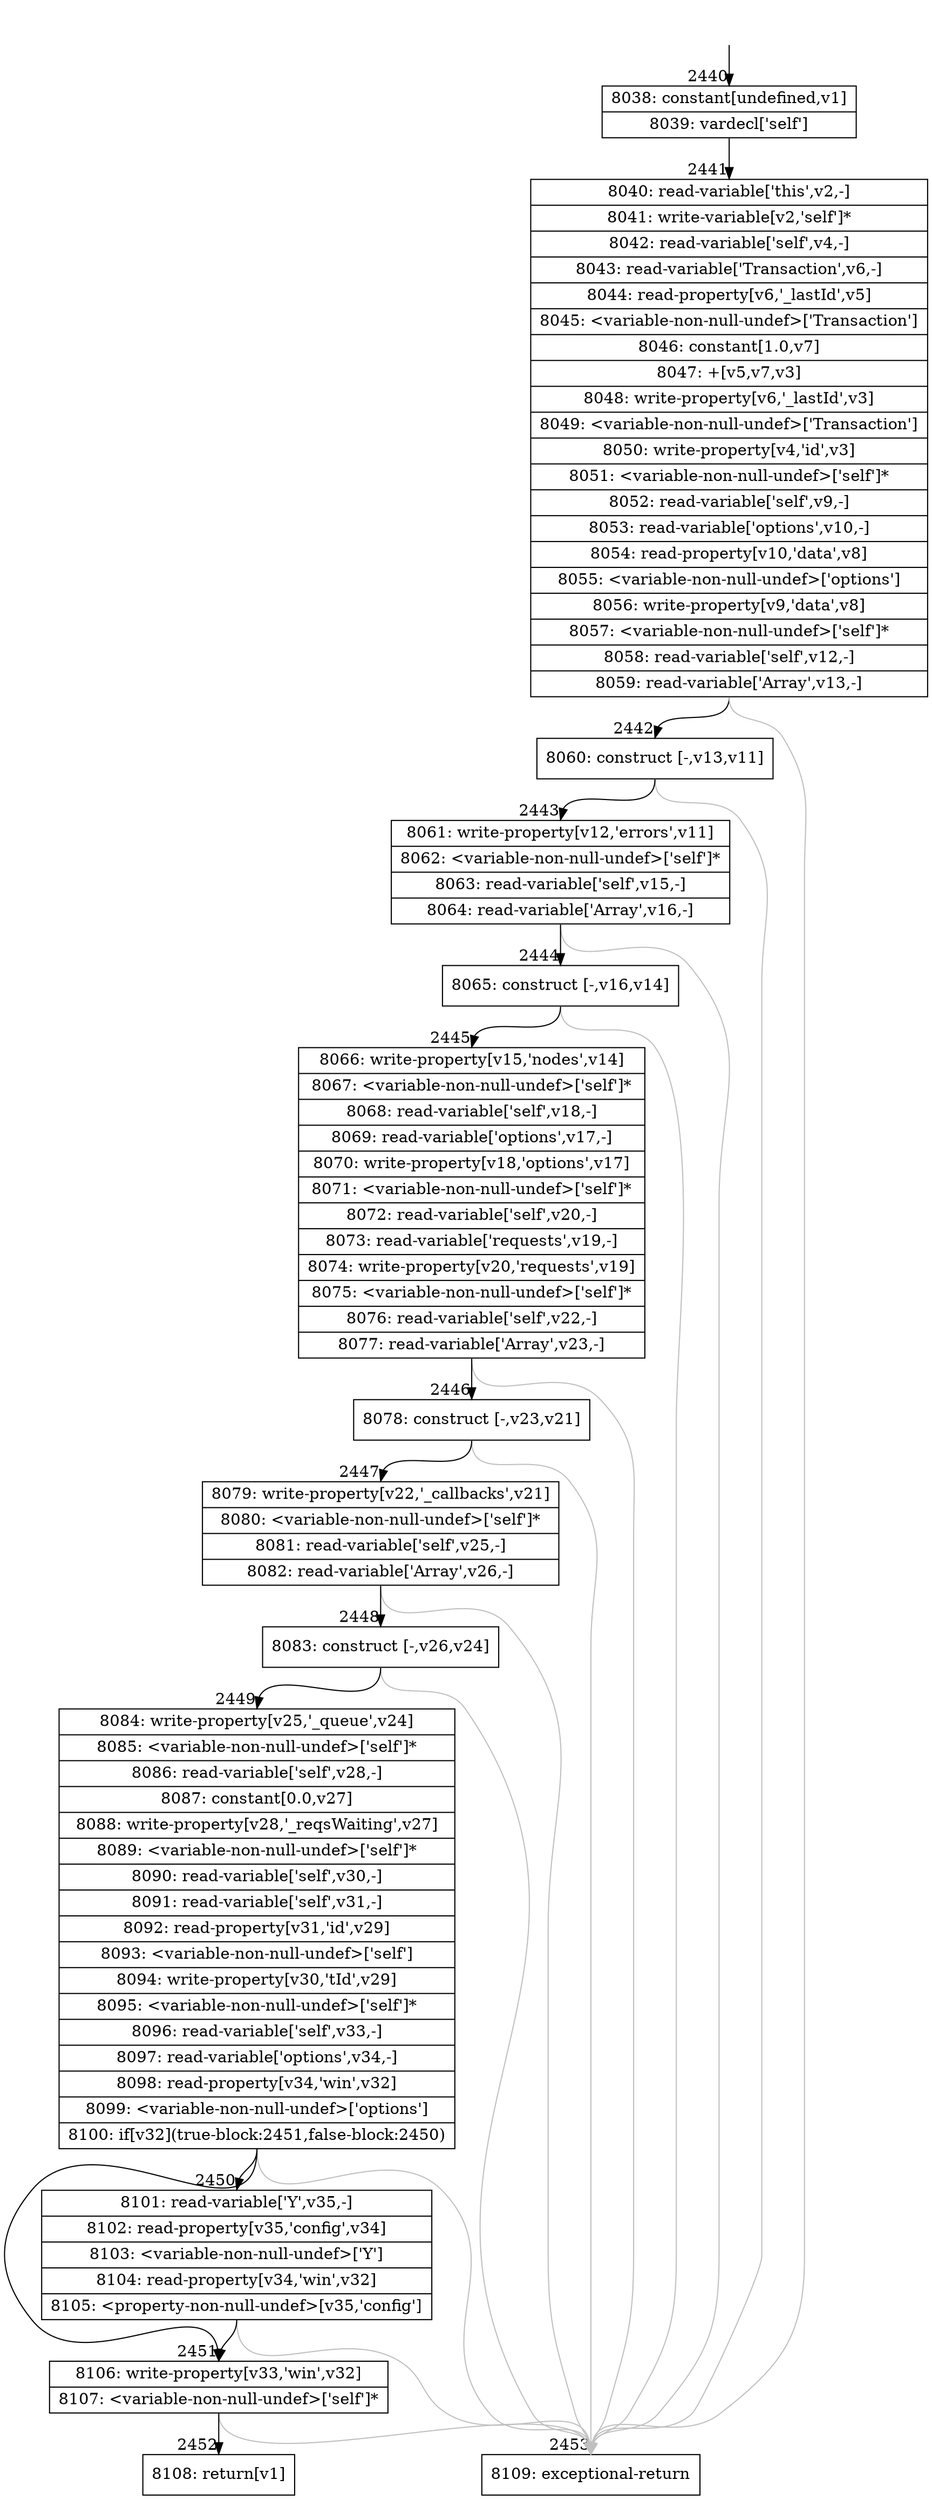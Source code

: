 digraph {
rankdir="TD"
BB_entry121[shape=none,label=""];
BB_entry121 -> BB2440 [tailport=s, headport=n, headlabel="    2440"]
BB2440 [shape=record label="{8038: constant[undefined,v1]|8039: vardecl['self']}" ] 
BB2440 -> BB2441 [tailport=s, headport=n, headlabel="      2441"]
BB2441 [shape=record label="{8040: read-variable['this',v2,-]|8041: write-variable[v2,'self']*|8042: read-variable['self',v4,-]|8043: read-variable['Transaction',v6,-]|8044: read-property[v6,'_lastId',v5]|8045: \<variable-non-null-undef\>['Transaction']|8046: constant[1.0,v7]|8047: +[v5,v7,v3]|8048: write-property[v6,'_lastId',v3]|8049: \<variable-non-null-undef\>['Transaction']|8050: write-property[v4,'id',v3]|8051: \<variable-non-null-undef\>['self']*|8052: read-variable['self',v9,-]|8053: read-variable['options',v10,-]|8054: read-property[v10,'data',v8]|8055: \<variable-non-null-undef\>['options']|8056: write-property[v9,'data',v8]|8057: \<variable-non-null-undef\>['self']*|8058: read-variable['self',v12,-]|8059: read-variable['Array',v13,-]}" ] 
BB2441 -> BB2442 [tailport=s, headport=n, headlabel="      2442"]
BB2441 -> BB2453 [tailport=s, headport=n, color=gray, headlabel="      2453"]
BB2442 [shape=record label="{8060: construct [-,v13,v11]}" ] 
BB2442 -> BB2443 [tailport=s, headport=n, headlabel="      2443"]
BB2442 -> BB2453 [tailport=s, headport=n, color=gray]
BB2443 [shape=record label="{8061: write-property[v12,'errors',v11]|8062: \<variable-non-null-undef\>['self']*|8063: read-variable['self',v15,-]|8064: read-variable['Array',v16,-]}" ] 
BB2443 -> BB2444 [tailport=s, headport=n, headlabel="      2444"]
BB2443 -> BB2453 [tailport=s, headport=n, color=gray]
BB2444 [shape=record label="{8065: construct [-,v16,v14]}" ] 
BB2444 -> BB2445 [tailport=s, headport=n, headlabel="      2445"]
BB2444 -> BB2453 [tailport=s, headport=n, color=gray]
BB2445 [shape=record label="{8066: write-property[v15,'nodes',v14]|8067: \<variable-non-null-undef\>['self']*|8068: read-variable['self',v18,-]|8069: read-variable['options',v17,-]|8070: write-property[v18,'options',v17]|8071: \<variable-non-null-undef\>['self']*|8072: read-variable['self',v20,-]|8073: read-variable['requests',v19,-]|8074: write-property[v20,'requests',v19]|8075: \<variable-non-null-undef\>['self']*|8076: read-variable['self',v22,-]|8077: read-variable['Array',v23,-]}" ] 
BB2445 -> BB2446 [tailport=s, headport=n, headlabel="      2446"]
BB2445 -> BB2453 [tailport=s, headport=n, color=gray]
BB2446 [shape=record label="{8078: construct [-,v23,v21]}" ] 
BB2446 -> BB2447 [tailport=s, headport=n, headlabel="      2447"]
BB2446 -> BB2453 [tailport=s, headport=n, color=gray]
BB2447 [shape=record label="{8079: write-property[v22,'_callbacks',v21]|8080: \<variable-non-null-undef\>['self']*|8081: read-variable['self',v25,-]|8082: read-variable['Array',v26,-]}" ] 
BB2447 -> BB2448 [tailport=s, headport=n, headlabel="      2448"]
BB2447 -> BB2453 [tailport=s, headport=n, color=gray]
BB2448 [shape=record label="{8083: construct [-,v26,v24]}" ] 
BB2448 -> BB2449 [tailport=s, headport=n, headlabel="      2449"]
BB2448 -> BB2453 [tailport=s, headport=n, color=gray]
BB2449 [shape=record label="{8084: write-property[v25,'_queue',v24]|8085: \<variable-non-null-undef\>['self']*|8086: read-variable['self',v28,-]|8087: constant[0.0,v27]|8088: write-property[v28,'_reqsWaiting',v27]|8089: \<variable-non-null-undef\>['self']*|8090: read-variable['self',v30,-]|8091: read-variable['self',v31,-]|8092: read-property[v31,'id',v29]|8093: \<variable-non-null-undef\>['self']|8094: write-property[v30,'tId',v29]|8095: \<variable-non-null-undef\>['self']*|8096: read-variable['self',v33,-]|8097: read-variable['options',v34,-]|8098: read-property[v34,'win',v32]|8099: \<variable-non-null-undef\>['options']|8100: if[v32](true-block:2451,false-block:2450)}" ] 
BB2449 -> BB2451 [tailport=s, headport=n, headlabel="      2451"]
BB2449 -> BB2450 [tailport=s, headport=n, headlabel="      2450"]
BB2449 -> BB2453 [tailport=s, headport=n, color=gray]
BB2450 [shape=record label="{8101: read-variable['Y',v35,-]|8102: read-property[v35,'config',v34]|8103: \<variable-non-null-undef\>['Y']|8104: read-property[v34,'win',v32]|8105: \<property-non-null-undef\>[v35,'config']}" ] 
BB2450 -> BB2451 [tailport=s, headport=n]
BB2450 -> BB2453 [tailport=s, headport=n, color=gray]
BB2451 [shape=record label="{8106: write-property[v33,'win',v32]|8107: \<variable-non-null-undef\>['self']*}" ] 
BB2451 -> BB2452 [tailport=s, headport=n, headlabel="      2452"]
BB2451 -> BB2453 [tailport=s, headport=n, color=gray]
BB2452 [shape=record label="{8108: return[v1]}" ] 
BB2453 [shape=record label="{8109: exceptional-return}" ] 
//#$~ 4392
}
